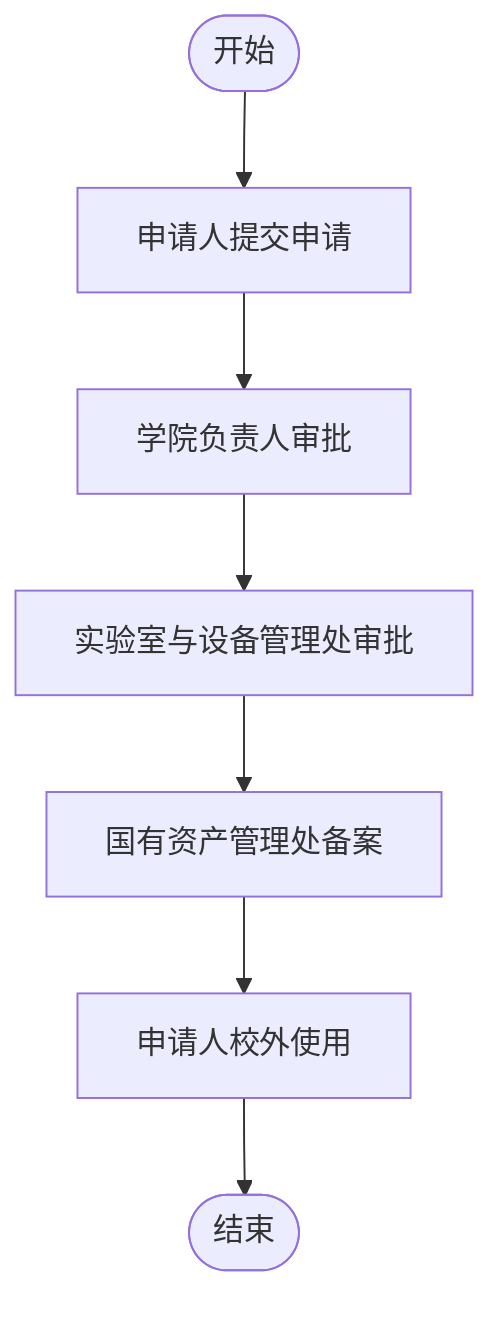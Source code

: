 flowchart TD
    Start(["开始"]) --> A[申请人提交申请]
    A --> B[学院负责人审批]
    B --> C[实验室与设备管理处审批]
    C --> D[国有资产管理处备案]
    D --> E[申请人校外使用]
    E --> End(["结束"])